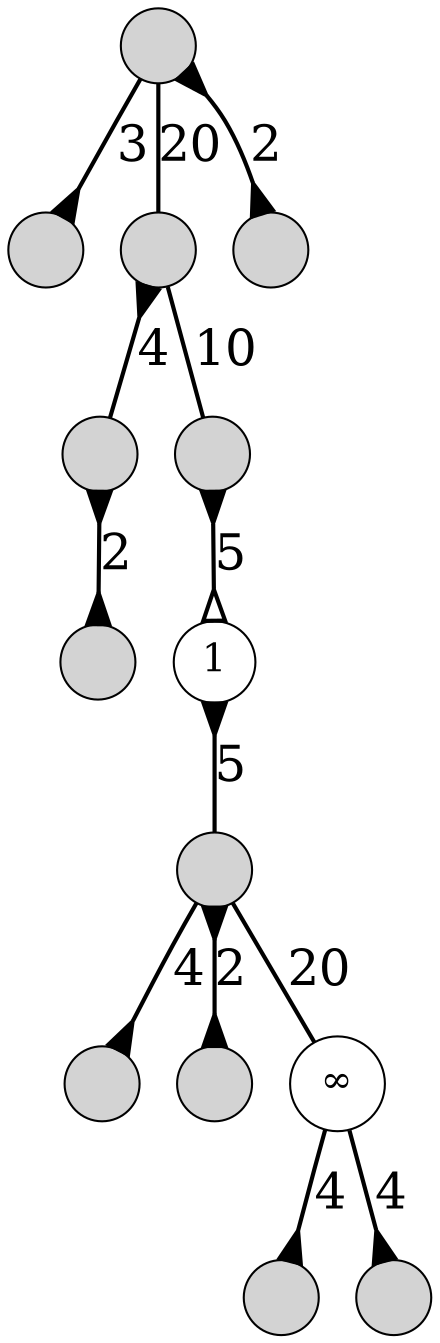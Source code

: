 digraph
{
	node [shape=circle, style=filled, label="", fontsize=18];
	edge [dir=both, arrowtail=none, arrowhead=none, arrowsize=1.5, penwidth=2, fontsize=24];

	n00 -> n10 [label=3, arrowhead=inv];
	n00 -> n11 [label=20];
	n00 -> n12 [label=2, arrowtail=inv, arrowhead=inv];
	n11 -> n20 [label=4, arrowtail=inv];
	n11 -> n21 [label=10];
	n20 -> n30 [label=2, arrowtail=inv, arrowhead=inv];
	n21 -> n31 [label=5, arrowtail=inv, arrowhead=oinv];
	n31 -> n40 [label=5, arrowtail=inv];
	n40 -> n50 [label=4, arrowhead=inv];
	n40 -> n51 [label=2, arrowtail=inv, arrowhead=inv];
	n40 -> n52 [label=20];
	n52 -> n60 [label=4, arrowhead=inv];
	n52 -> n61 [label=4, arrowhead=inv];

	n31 [style=solid, label=1];
	n52 [style=solid, label="&infin;"];
}

